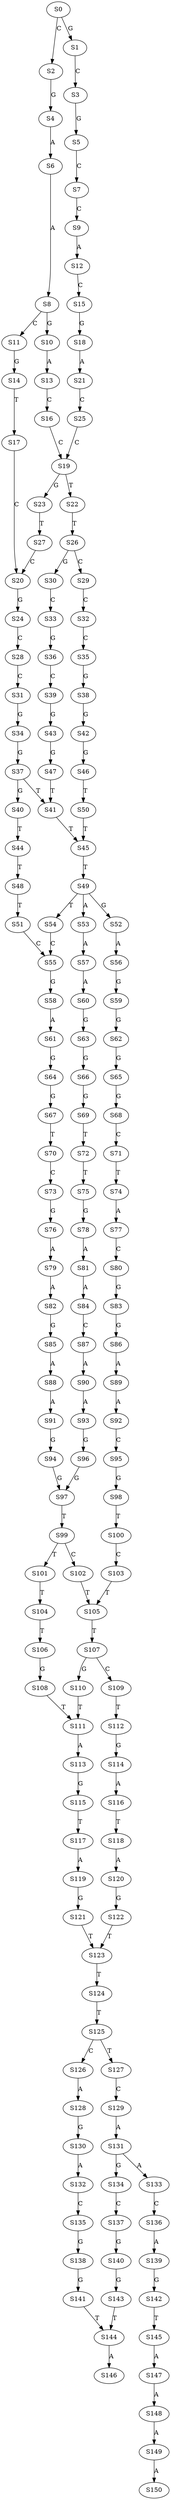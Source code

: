 strict digraph  {
	S0 -> S1 [ label = G ];
	S0 -> S2 [ label = C ];
	S1 -> S3 [ label = C ];
	S2 -> S4 [ label = G ];
	S3 -> S5 [ label = G ];
	S4 -> S6 [ label = A ];
	S5 -> S7 [ label = C ];
	S6 -> S8 [ label = A ];
	S7 -> S9 [ label = C ];
	S8 -> S10 [ label = G ];
	S8 -> S11 [ label = C ];
	S9 -> S12 [ label = A ];
	S10 -> S13 [ label = A ];
	S11 -> S14 [ label = G ];
	S12 -> S15 [ label = C ];
	S13 -> S16 [ label = C ];
	S14 -> S17 [ label = T ];
	S15 -> S18 [ label = G ];
	S16 -> S19 [ label = C ];
	S17 -> S20 [ label = C ];
	S18 -> S21 [ label = A ];
	S19 -> S22 [ label = T ];
	S19 -> S23 [ label = G ];
	S20 -> S24 [ label = G ];
	S21 -> S25 [ label = C ];
	S22 -> S26 [ label = T ];
	S23 -> S27 [ label = T ];
	S24 -> S28 [ label = C ];
	S25 -> S19 [ label = C ];
	S26 -> S29 [ label = C ];
	S26 -> S30 [ label = G ];
	S27 -> S20 [ label = C ];
	S28 -> S31 [ label = C ];
	S29 -> S32 [ label = C ];
	S30 -> S33 [ label = C ];
	S31 -> S34 [ label = G ];
	S32 -> S35 [ label = C ];
	S33 -> S36 [ label = G ];
	S34 -> S37 [ label = G ];
	S35 -> S38 [ label = G ];
	S36 -> S39 [ label = C ];
	S37 -> S40 [ label = G ];
	S37 -> S41 [ label = T ];
	S38 -> S42 [ label = G ];
	S39 -> S43 [ label = G ];
	S40 -> S44 [ label = T ];
	S41 -> S45 [ label = T ];
	S42 -> S46 [ label = G ];
	S43 -> S47 [ label = G ];
	S44 -> S48 [ label = T ];
	S45 -> S49 [ label = T ];
	S46 -> S50 [ label = T ];
	S47 -> S41 [ label = T ];
	S48 -> S51 [ label = T ];
	S49 -> S52 [ label = G ];
	S49 -> S53 [ label = A ];
	S49 -> S54 [ label = T ];
	S50 -> S45 [ label = T ];
	S51 -> S55 [ label = C ];
	S52 -> S56 [ label = A ];
	S53 -> S57 [ label = A ];
	S54 -> S55 [ label = C ];
	S55 -> S58 [ label = G ];
	S56 -> S59 [ label = G ];
	S57 -> S60 [ label = A ];
	S58 -> S61 [ label = A ];
	S59 -> S62 [ label = G ];
	S60 -> S63 [ label = G ];
	S61 -> S64 [ label = G ];
	S62 -> S65 [ label = G ];
	S63 -> S66 [ label = G ];
	S64 -> S67 [ label = G ];
	S65 -> S68 [ label = G ];
	S66 -> S69 [ label = G ];
	S67 -> S70 [ label = T ];
	S68 -> S71 [ label = C ];
	S69 -> S72 [ label = T ];
	S70 -> S73 [ label = C ];
	S71 -> S74 [ label = T ];
	S72 -> S75 [ label = T ];
	S73 -> S76 [ label = G ];
	S74 -> S77 [ label = A ];
	S75 -> S78 [ label = G ];
	S76 -> S79 [ label = A ];
	S77 -> S80 [ label = C ];
	S78 -> S81 [ label = A ];
	S79 -> S82 [ label = A ];
	S80 -> S83 [ label = G ];
	S81 -> S84 [ label = A ];
	S82 -> S85 [ label = G ];
	S83 -> S86 [ label = G ];
	S84 -> S87 [ label = C ];
	S85 -> S88 [ label = A ];
	S86 -> S89 [ label = A ];
	S87 -> S90 [ label = A ];
	S88 -> S91 [ label = A ];
	S89 -> S92 [ label = A ];
	S90 -> S93 [ label = A ];
	S91 -> S94 [ label = G ];
	S92 -> S95 [ label = C ];
	S93 -> S96 [ label = G ];
	S94 -> S97 [ label = G ];
	S95 -> S98 [ label = G ];
	S96 -> S97 [ label = G ];
	S97 -> S99 [ label = T ];
	S98 -> S100 [ label = T ];
	S99 -> S101 [ label = T ];
	S99 -> S102 [ label = C ];
	S100 -> S103 [ label = C ];
	S101 -> S104 [ label = T ];
	S102 -> S105 [ label = T ];
	S103 -> S105 [ label = T ];
	S104 -> S106 [ label = T ];
	S105 -> S107 [ label = T ];
	S106 -> S108 [ label = G ];
	S107 -> S109 [ label = C ];
	S107 -> S110 [ label = G ];
	S108 -> S111 [ label = T ];
	S109 -> S112 [ label = T ];
	S110 -> S111 [ label = T ];
	S111 -> S113 [ label = A ];
	S112 -> S114 [ label = G ];
	S113 -> S115 [ label = G ];
	S114 -> S116 [ label = A ];
	S115 -> S117 [ label = T ];
	S116 -> S118 [ label = T ];
	S117 -> S119 [ label = A ];
	S118 -> S120 [ label = A ];
	S119 -> S121 [ label = G ];
	S120 -> S122 [ label = G ];
	S121 -> S123 [ label = T ];
	S122 -> S123 [ label = T ];
	S123 -> S124 [ label = T ];
	S124 -> S125 [ label = T ];
	S125 -> S126 [ label = C ];
	S125 -> S127 [ label = T ];
	S126 -> S128 [ label = A ];
	S127 -> S129 [ label = C ];
	S128 -> S130 [ label = G ];
	S129 -> S131 [ label = A ];
	S130 -> S132 [ label = A ];
	S131 -> S133 [ label = A ];
	S131 -> S134 [ label = G ];
	S132 -> S135 [ label = C ];
	S133 -> S136 [ label = C ];
	S134 -> S137 [ label = C ];
	S135 -> S138 [ label = G ];
	S136 -> S139 [ label = A ];
	S137 -> S140 [ label = G ];
	S138 -> S141 [ label = G ];
	S139 -> S142 [ label = G ];
	S140 -> S143 [ label = G ];
	S141 -> S144 [ label = T ];
	S142 -> S145 [ label = T ];
	S143 -> S144 [ label = T ];
	S144 -> S146 [ label = A ];
	S145 -> S147 [ label = A ];
	S147 -> S148 [ label = A ];
	S148 -> S149 [ label = A ];
	S149 -> S150 [ label = A ];
}
